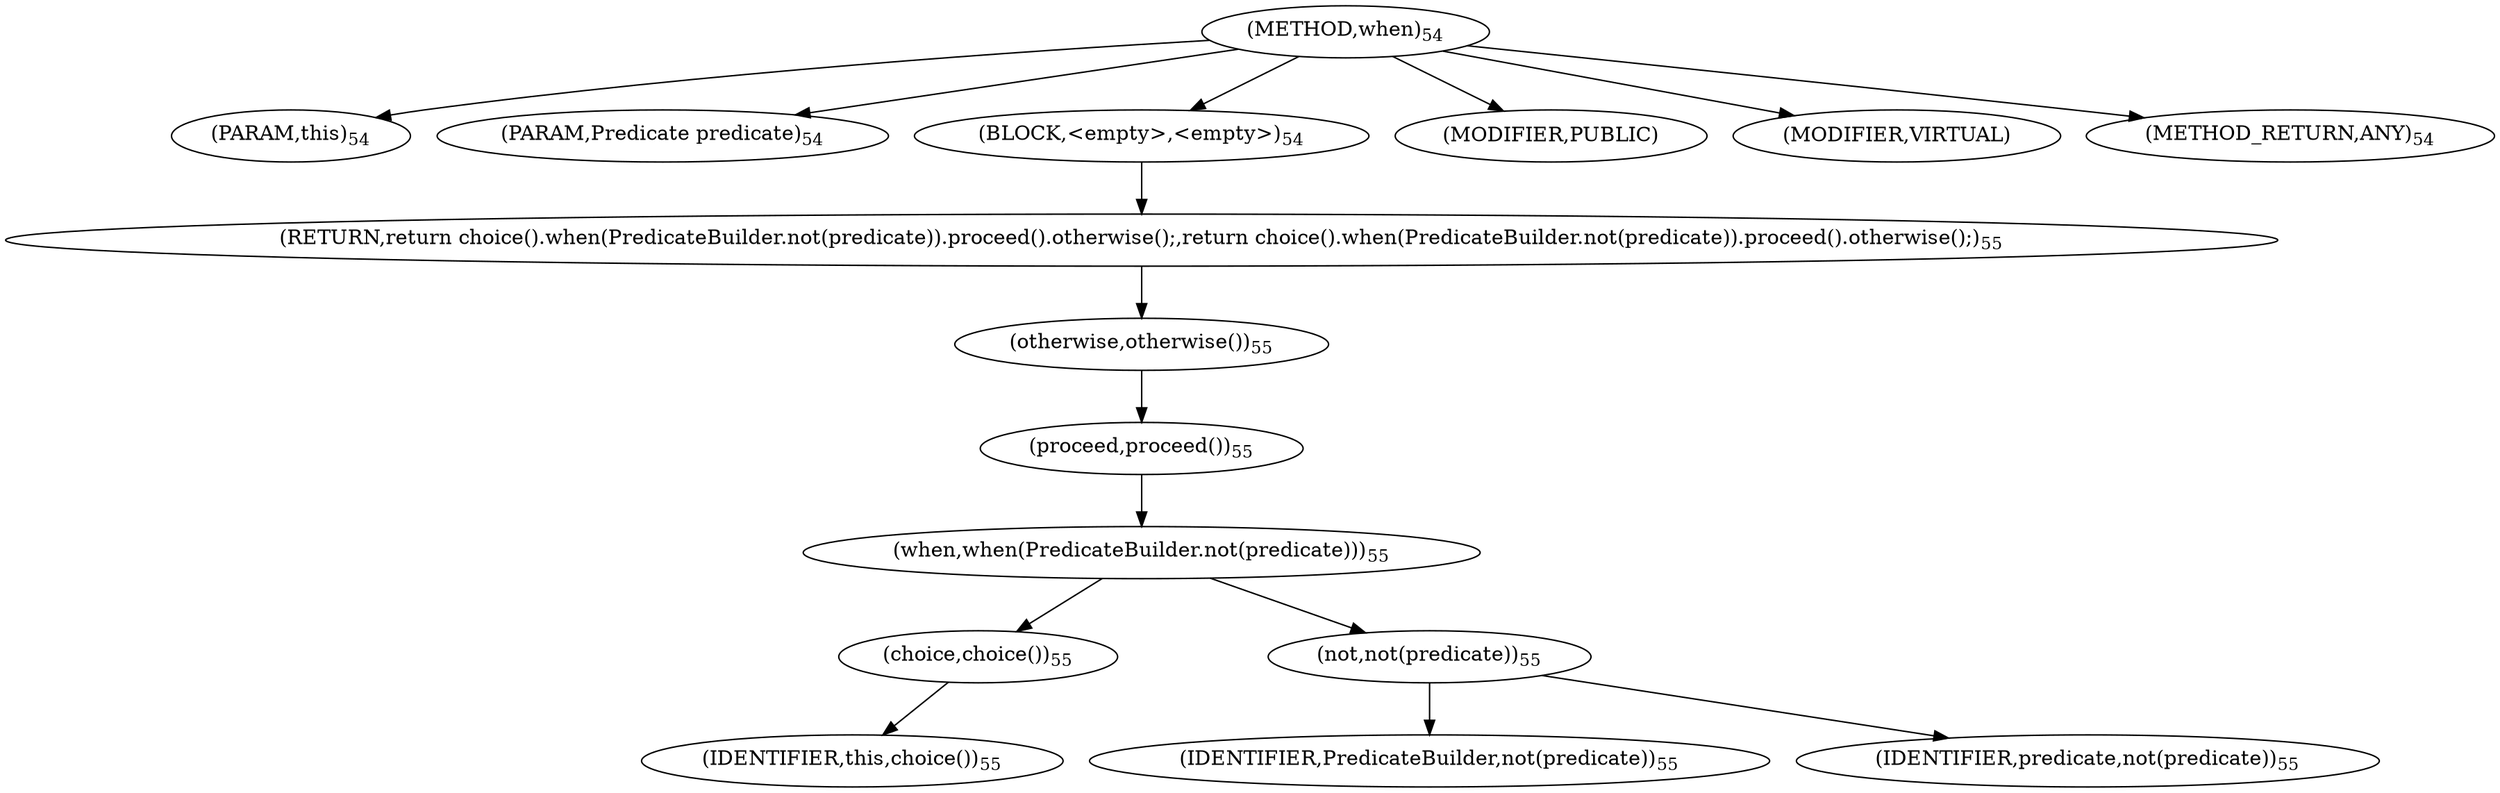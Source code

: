 digraph "when" {  
"51" [label = <(METHOD,when)<SUB>54</SUB>> ]
"10" [label = <(PARAM,this)<SUB>54</SUB>> ]
"52" [label = <(PARAM,Predicate predicate)<SUB>54</SUB>> ]
"53" [label = <(BLOCK,&lt;empty&gt;,&lt;empty&gt;)<SUB>54</SUB>> ]
"54" [label = <(RETURN,return choice().when(PredicateBuilder.not(predicate)).proceed().otherwise();,return choice().when(PredicateBuilder.not(predicate)).proceed().otherwise();)<SUB>55</SUB>> ]
"55" [label = <(otherwise,otherwise())<SUB>55</SUB>> ]
"56" [label = <(proceed,proceed())<SUB>55</SUB>> ]
"57" [label = <(when,when(PredicateBuilder.not(predicate)))<SUB>55</SUB>> ]
"58" [label = <(choice,choice())<SUB>55</SUB>> ]
"9" [label = <(IDENTIFIER,this,choice())<SUB>55</SUB>> ]
"59" [label = <(not,not(predicate))<SUB>55</SUB>> ]
"60" [label = <(IDENTIFIER,PredicateBuilder,not(predicate))<SUB>55</SUB>> ]
"61" [label = <(IDENTIFIER,predicate,not(predicate))<SUB>55</SUB>> ]
"62" [label = <(MODIFIER,PUBLIC)> ]
"63" [label = <(MODIFIER,VIRTUAL)> ]
"64" [label = <(METHOD_RETURN,ANY)<SUB>54</SUB>> ]
  "51" -> "10" 
  "51" -> "52" 
  "51" -> "53" 
  "51" -> "62" 
  "51" -> "63" 
  "51" -> "64" 
  "53" -> "54" 
  "54" -> "55" 
  "55" -> "56" 
  "56" -> "57" 
  "57" -> "58" 
  "57" -> "59" 
  "58" -> "9" 
  "59" -> "60" 
  "59" -> "61" 
}
